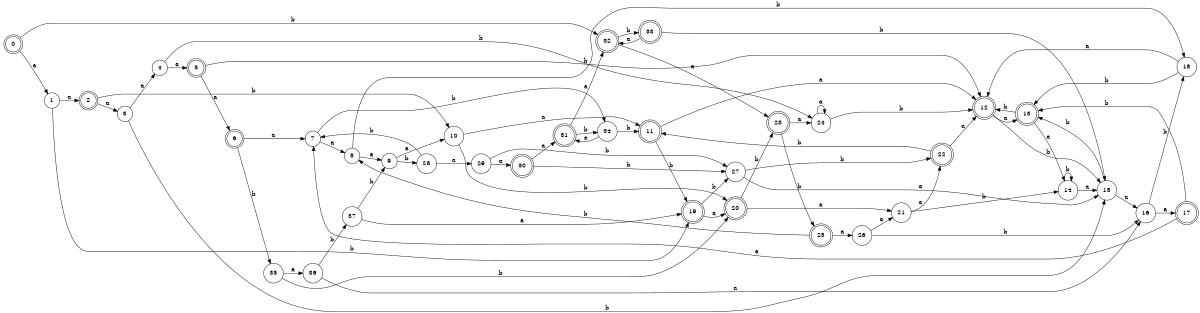 digraph n31_7 {
__start0 [label="" shape="none"];

rankdir=LR;
size="8,5";

s0 [style="rounded,filled", color="black", fillcolor="white" shape="doublecircle", label="0"];
s1 [style="filled", color="black", fillcolor="white" shape="circle", label="1"];
s2 [style="rounded,filled", color="black", fillcolor="white" shape="doublecircle", label="2"];
s3 [style="filled", color="black", fillcolor="white" shape="circle", label="3"];
s4 [style="filled", color="black", fillcolor="white" shape="circle", label="4"];
s5 [style="rounded,filled", color="black", fillcolor="white" shape="doublecircle", label="5"];
s6 [style="rounded,filled", color="black", fillcolor="white" shape="doublecircle", label="6"];
s7 [style="filled", color="black", fillcolor="white" shape="circle", label="7"];
s8 [style="filled", color="black", fillcolor="white" shape="circle", label="8"];
s9 [style="filled", color="black", fillcolor="white" shape="circle", label="9"];
s10 [style="filled", color="black", fillcolor="white" shape="circle", label="10"];
s11 [style="rounded,filled", color="black", fillcolor="white" shape="doublecircle", label="11"];
s12 [style="rounded,filled", color="black", fillcolor="white" shape="doublecircle", label="12"];
s13 [style="rounded,filled", color="black", fillcolor="white" shape="doublecircle", label="13"];
s14 [style="filled", color="black", fillcolor="white" shape="circle", label="14"];
s15 [style="filled", color="black", fillcolor="white" shape="circle", label="15"];
s16 [style="filled", color="black", fillcolor="white" shape="circle", label="16"];
s17 [style="rounded,filled", color="black", fillcolor="white" shape="doublecircle", label="17"];
s18 [style="filled", color="black", fillcolor="white" shape="circle", label="18"];
s19 [style="rounded,filled", color="black", fillcolor="white" shape="doublecircle", label="19"];
s20 [style="rounded,filled", color="black", fillcolor="white" shape="doublecircle", label="20"];
s21 [style="filled", color="black", fillcolor="white" shape="circle", label="21"];
s22 [style="rounded,filled", color="black", fillcolor="white" shape="doublecircle", label="22"];
s23 [style="rounded,filled", color="black", fillcolor="white" shape="doublecircle", label="23"];
s24 [style="filled", color="black", fillcolor="white" shape="circle", label="24"];
s25 [style="rounded,filled", color="black", fillcolor="white" shape="doublecircle", label="25"];
s26 [style="filled", color="black", fillcolor="white" shape="circle", label="26"];
s27 [style="filled", color="black", fillcolor="white" shape="circle", label="27"];
s28 [style="filled", color="black", fillcolor="white" shape="circle", label="28"];
s29 [style="filled", color="black", fillcolor="white" shape="circle", label="29"];
s30 [style="rounded,filled", color="black", fillcolor="white" shape="doublecircle", label="30"];
s31 [style="rounded,filled", color="black", fillcolor="white" shape="doublecircle", label="31"];
s32 [style="rounded,filled", color="black", fillcolor="white" shape="doublecircle", label="32"];
s33 [style="rounded,filled", color="black", fillcolor="white" shape="doublecircle", label="33"];
s34 [style="filled", color="black", fillcolor="white" shape="circle", label="34"];
s35 [style="filled", color="black", fillcolor="white" shape="circle", label="35"];
s36 [style="filled", color="black", fillcolor="white" shape="circle", label="36"];
s37 [style="filled", color="black", fillcolor="white" shape="circle", label="37"];
s0 -> s1 [label="a"];
s0 -> s32 [label="b"];
s1 -> s2 [label="a"];
s1 -> s19 [label="b"];
s2 -> s3 [label="a"];
s2 -> s10 [label="b"];
s3 -> s4 [label="a"];
s3 -> s15 [label="b"];
s4 -> s5 [label="a"];
s4 -> s24 [label="b"];
s5 -> s6 [label="a"];
s5 -> s12 [label="b"];
s6 -> s7 [label="a"];
s6 -> s35 [label="b"];
s7 -> s8 [label="a"];
s7 -> s34 [label="b"];
s8 -> s9 [label="a"];
s8 -> s18 [label="b"];
s9 -> s10 [label="a"];
s9 -> s28 [label="b"];
s10 -> s11 [label="a"];
s10 -> s20 [label="b"];
s11 -> s12 [label="a"];
s11 -> s19 [label="b"];
s12 -> s13 [label="a"];
s12 -> s15 [label="b"];
s13 -> s14 [label="a"];
s13 -> s12 [label="b"];
s14 -> s15 [label="a"];
s14 -> s14 [label="b"];
s15 -> s16 [label="a"];
s15 -> s13 [label="b"];
s16 -> s17 [label="a"];
s16 -> s18 [label="b"];
s17 -> s7 [label="a"];
s17 -> s13 [label="b"];
s18 -> s12 [label="a"];
s18 -> s13 [label="b"];
s19 -> s20 [label="a"];
s19 -> s27 [label="b"];
s20 -> s21 [label="a"];
s20 -> s23 [label="b"];
s21 -> s22 [label="a"];
s21 -> s14 [label="b"];
s22 -> s12 [label="a"];
s22 -> s11 [label="b"];
s23 -> s24 [label="a"];
s23 -> s25 [label="b"];
s24 -> s24 [label="a"];
s24 -> s12 [label="b"];
s25 -> s26 [label="a"];
s25 -> s8 [label="b"];
s26 -> s21 [label="a"];
s26 -> s16 [label="b"];
s27 -> s15 [label="a"];
s27 -> s22 [label="b"];
s28 -> s29 [label="a"];
s28 -> s7 [label="b"];
s29 -> s30 [label="a"];
s29 -> s27 [label="b"];
s30 -> s31 [label="a"];
s30 -> s27 [label="b"];
s31 -> s32 [label="a"];
s31 -> s34 [label="b"];
s32 -> s23 [label="a"];
s32 -> s33 [label="b"];
s33 -> s32 [label="a"];
s33 -> s15 [label="b"];
s34 -> s31 [label="a"];
s34 -> s11 [label="b"];
s35 -> s36 [label="a"];
s35 -> s20 [label="b"];
s36 -> s16 [label="a"];
s36 -> s37 [label="b"];
s37 -> s19 [label="a"];
s37 -> s9 [label="b"];

}